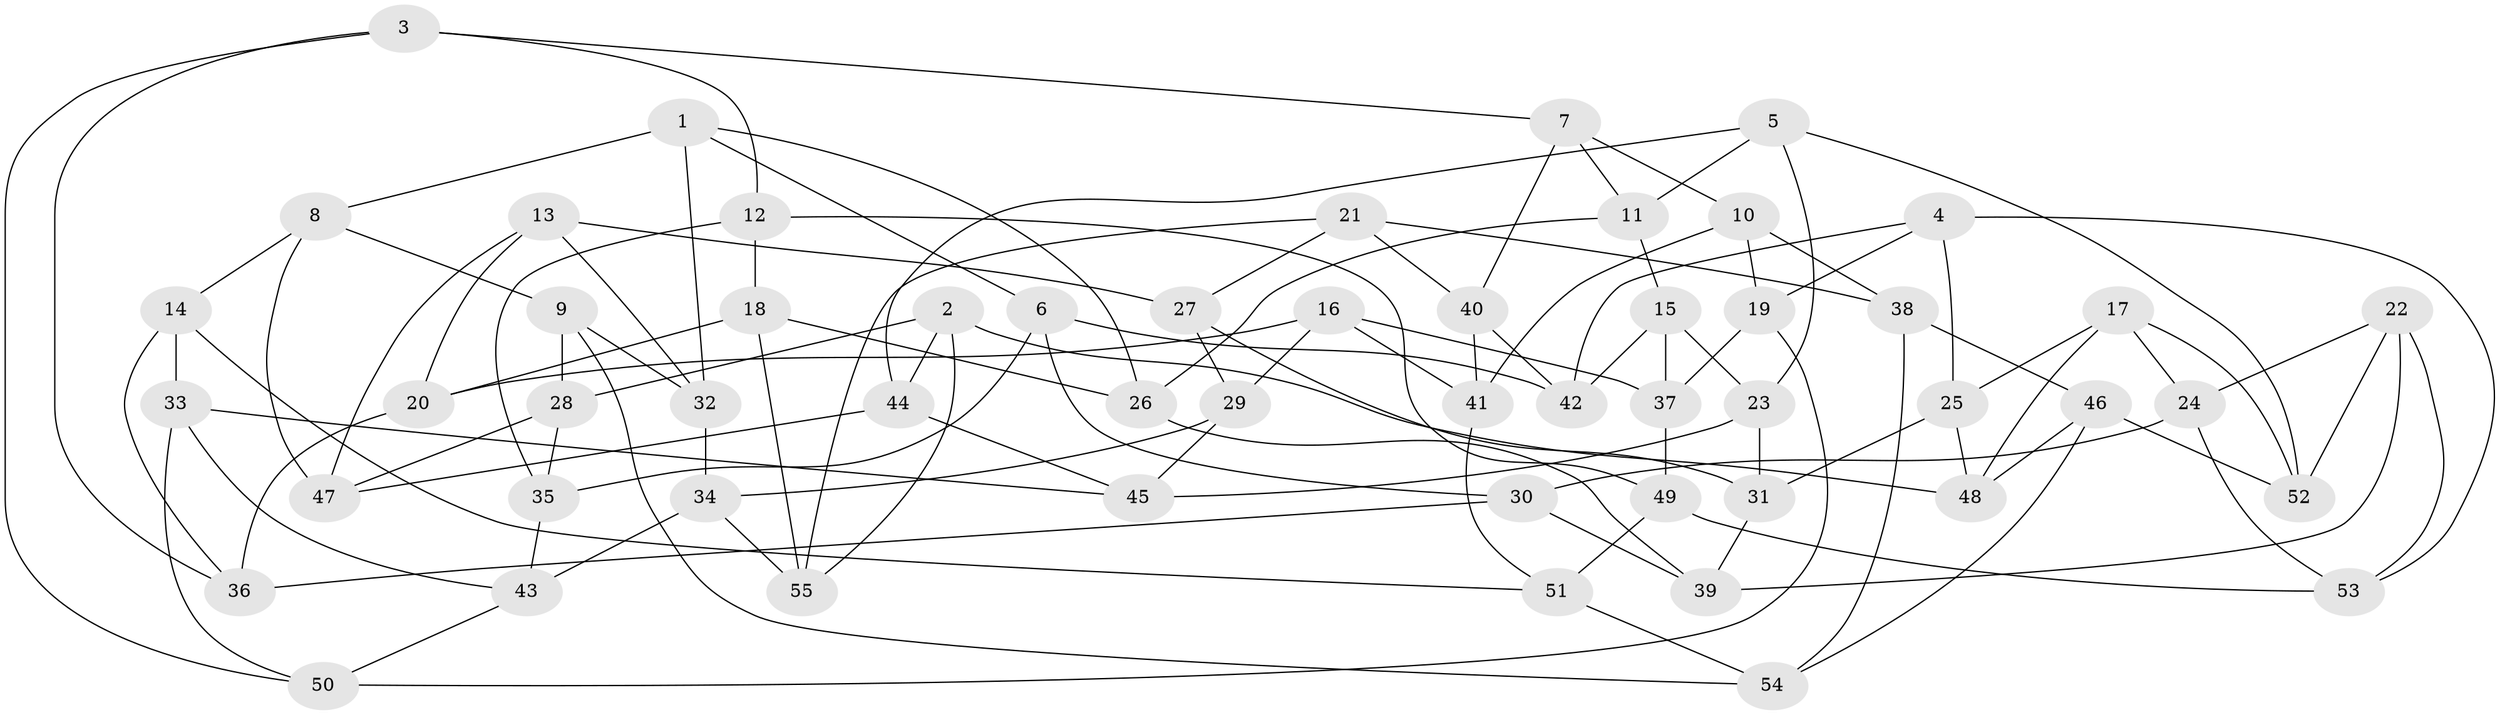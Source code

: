 // coarse degree distribution, {5: 0.1935483870967742, 6: 0.4838709677419355, 4: 0.3225806451612903}
// Generated by graph-tools (version 1.1) at 2025/42/03/06/25 10:42:24]
// undirected, 55 vertices, 110 edges
graph export_dot {
graph [start="1"]
  node [color=gray90,style=filled];
  1;
  2;
  3;
  4;
  5;
  6;
  7;
  8;
  9;
  10;
  11;
  12;
  13;
  14;
  15;
  16;
  17;
  18;
  19;
  20;
  21;
  22;
  23;
  24;
  25;
  26;
  27;
  28;
  29;
  30;
  31;
  32;
  33;
  34;
  35;
  36;
  37;
  38;
  39;
  40;
  41;
  42;
  43;
  44;
  45;
  46;
  47;
  48;
  49;
  50;
  51;
  52;
  53;
  54;
  55;
  1 -- 32;
  1 -- 6;
  1 -- 8;
  1 -- 26;
  2 -- 28;
  2 -- 48;
  2 -- 44;
  2 -- 55;
  3 -- 12;
  3 -- 36;
  3 -- 50;
  3 -- 7;
  4 -- 25;
  4 -- 42;
  4 -- 19;
  4 -- 53;
  5 -- 44;
  5 -- 11;
  5 -- 52;
  5 -- 23;
  6 -- 35;
  6 -- 30;
  6 -- 42;
  7 -- 11;
  7 -- 40;
  7 -- 10;
  8 -- 14;
  8 -- 9;
  8 -- 47;
  9 -- 32;
  9 -- 54;
  9 -- 28;
  10 -- 19;
  10 -- 41;
  10 -- 38;
  11 -- 15;
  11 -- 26;
  12 -- 49;
  12 -- 18;
  12 -- 35;
  13 -- 27;
  13 -- 47;
  13 -- 20;
  13 -- 32;
  14 -- 51;
  14 -- 36;
  14 -- 33;
  15 -- 37;
  15 -- 23;
  15 -- 42;
  16 -- 41;
  16 -- 29;
  16 -- 37;
  16 -- 20;
  17 -- 25;
  17 -- 24;
  17 -- 52;
  17 -- 48;
  18 -- 55;
  18 -- 20;
  18 -- 26;
  19 -- 50;
  19 -- 37;
  20 -- 36;
  21 -- 55;
  21 -- 38;
  21 -- 27;
  21 -- 40;
  22 -- 39;
  22 -- 24;
  22 -- 52;
  22 -- 53;
  23 -- 45;
  23 -- 31;
  24 -- 30;
  24 -- 53;
  25 -- 31;
  25 -- 48;
  26 -- 39;
  27 -- 31;
  27 -- 29;
  28 -- 35;
  28 -- 47;
  29 -- 45;
  29 -- 34;
  30 -- 39;
  30 -- 36;
  31 -- 39;
  32 -- 34;
  33 -- 50;
  33 -- 45;
  33 -- 43;
  34 -- 55;
  34 -- 43;
  35 -- 43;
  37 -- 49;
  38 -- 46;
  38 -- 54;
  40 -- 41;
  40 -- 42;
  41 -- 51;
  43 -- 50;
  44 -- 45;
  44 -- 47;
  46 -- 54;
  46 -- 48;
  46 -- 52;
  49 -- 51;
  49 -- 53;
  51 -- 54;
}
